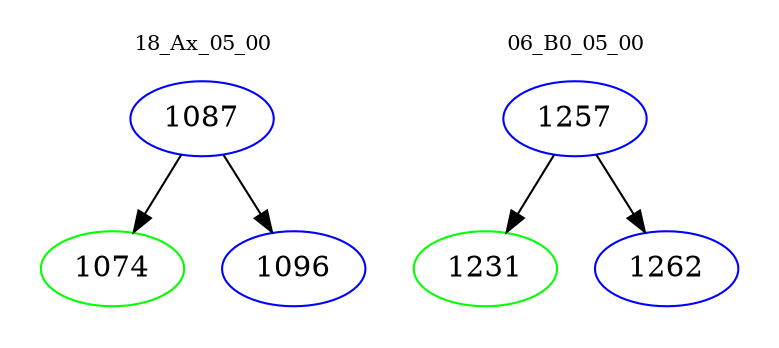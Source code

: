 digraph{
subgraph cluster_0 {
color = white
label = "18_Ax_05_00";
fontsize=10;
T0_1087 [label="1087", color="blue"]
T0_1087 -> T0_1074 [color="black"]
T0_1074 [label="1074", color="green"]
T0_1087 -> T0_1096 [color="black"]
T0_1096 [label="1096", color="blue"]
}
subgraph cluster_1 {
color = white
label = "06_B0_05_00";
fontsize=10;
T1_1257 [label="1257", color="blue"]
T1_1257 -> T1_1231 [color="black"]
T1_1231 [label="1231", color="green"]
T1_1257 -> T1_1262 [color="black"]
T1_1262 [label="1262", color="blue"]
}
}
